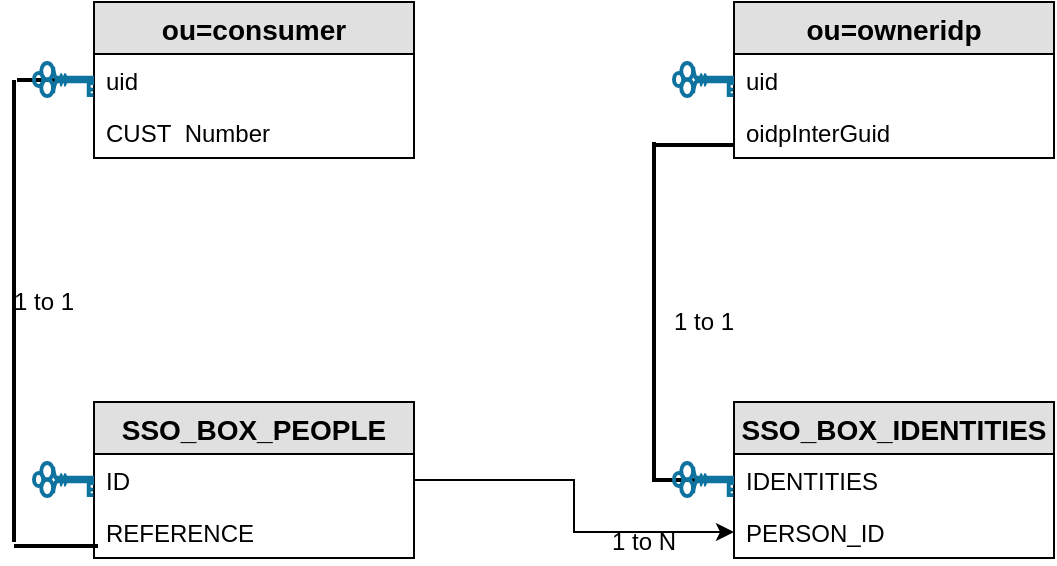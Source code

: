 <mxfile version="10.7.5" type="device"><diagram id="eB9VZci2_xPmvqfIBcxr" name="Page-1"><mxGraphModel dx="716" dy="424" grid="1" gridSize="10" guides="1" tooltips="1" connect="1" arrows="1" fold="1" page="1" pageScale="1" pageWidth="850" pageHeight="1100" math="0" shadow="0"><root><mxCell id="0"/><mxCell id="1" parent="0"/><mxCell id="EFuK6oCw82n_PRfD9G7G-1" value="ou=consumer" style="swimlane;fontStyle=1;childLayout=stackLayout;horizontal=1;startSize=26;fillColor=#e0e0e0;horizontalStack=0;resizeParent=1;resizeParentMax=0;resizeLast=0;collapsible=1;marginBottom=0;swimlaneFillColor=#ffffff;align=center;fontSize=14;" vertex="1" parent="1"><mxGeometry x="80" y="40" width="160" height="78" as="geometry"/></mxCell><mxCell id="EFuK6oCw82n_PRfD9G7G-2" value="uid" style="text;strokeColor=none;fillColor=none;spacingLeft=4;spacingRight=4;overflow=hidden;rotatable=0;points=[[0,0.5],[1,0.5]];portConstraint=eastwest;fontSize=12;" vertex="1" parent="EFuK6oCw82n_PRfD9G7G-1"><mxGeometry y="26" width="160" height="26" as="geometry"/></mxCell><mxCell id="EFuK6oCw82n_PRfD9G7G-35" value="CUST  Number" style="text;strokeColor=none;fillColor=none;spacingLeft=4;spacingRight=4;overflow=hidden;rotatable=0;points=[[0,0.5],[1,0.5]];portConstraint=eastwest;fontSize=12;" vertex="1" parent="EFuK6oCw82n_PRfD9G7G-1"><mxGeometry y="52" width="160" height="26" as="geometry"/></mxCell><mxCell id="EFuK6oCw82n_PRfD9G7G-13" value="ou=owneridp" style="swimlane;fontStyle=1;childLayout=stackLayout;horizontal=1;startSize=26;fillColor=#e0e0e0;horizontalStack=0;resizeParent=1;resizeParentMax=0;resizeLast=0;collapsible=1;marginBottom=0;swimlaneFillColor=#ffffff;align=center;fontSize=14;" vertex="1" parent="1"><mxGeometry x="400" y="40" width="160" height="78" as="geometry"/></mxCell><mxCell id="EFuK6oCw82n_PRfD9G7G-14" value="uid" style="text;strokeColor=none;fillColor=none;spacingLeft=4;spacingRight=4;overflow=hidden;rotatable=0;points=[[0,0.5],[1,0.5]];portConstraint=eastwest;fontSize=12;" vertex="1" parent="EFuK6oCw82n_PRfD9G7G-13"><mxGeometry y="26" width="160" height="26" as="geometry"/></mxCell><mxCell id="EFuK6oCw82n_PRfD9G7G-15" value="oidpInterGuid" style="text;strokeColor=none;fillColor=none;spacingLeft=4;spacingRight=4;overflow=hidden;rotatable=0;points=[[0,0.5],[1,0.5]];portConstraint=eastwest;fontSize=12;" vertex="1" parent="EFuK6oCw82n_PRfD9G7G-13"><mxGeometry y="52" width="160" height="26" as="geometry"/></mxCell><mxCell id="EFuK6oCw82n_PRfD9G7G-16" value="SSO_BOX_PEOPLE" style="swimlane;fontStyle=1;childLayout=stackLayout;horizontal=1;startSize=26;fillColor=#e0e0e0;horizontalStack=0;resizeParent=1;resizeParentMax=0;resizeLast=0;collapsible=1;marginBottom=0;swimlaneFillColor=#ffffff;align=center;fontSize=14;" vertex="1" parent="1"><mxGeometry x="80" y="240" width="160" height="78" as="geometry"/></mxCell><mxCell id="EFuK6oCw82n_PRfD9G7G-17" value="ID" style="text;strokeColor=none;fillColor=none;spacingLeft=4;spacingRight=4;overflow=hidden;rotatable=0;points=[[0,0.5],[1,0.5]];portConstraint=eastwest;fontSize=12;" vertex="1" parent="EFuK6oCw82n_PRfD9G7G-16"><mxGeometry y="26" width="160" height="26" as="geometry"/></mxCell><mxCell id="EFuK6oCw82n_PRfD9G7G-18" value="REFERENCE" style="text;strokeColor=none;fillColor=none;spacingLeft=4;spacingRight=4;overflow=hidden;rotatable=0;points=[[0,0.5],[1,0.5]];portConstraint=eastwest;fontSize=12;" vertex="1" parent="EFuK6oCw82n_PRfD9G7G-16"><mxGeometry y="52" width="160" height="26" as="geometry"/></mxCell><mxCell id="EFuK6oCw82n_PRfD9G7G-19" value="SSO_BOX_IDENTITIES" style="swimlane;fontStyle=1;childLayout=stackLayout;horizontal=1;startSize=26;fillColor=#e0e0e0;horizontalStack=0;resizeParent=1;resizeParentMax=0;resizeLast=0;collapsible=1;marginBottom=0;swimlaneFillColor=#ffffff;align=center;fontSize=14;" vertex="1" parent="1"><mxGeometry x="400" y="240" width="160" height="78" as="geometry"/></mxCell><mxCell id="EFuK6oCw82n_PRfD9G7G-20" value="IDENTITIES" style="text;strokeColor=none;fillColor=none;spacingLeft=4;spacingRight=4;overflow=hidden;rotatable=0;points=[[0,0.5],[1,0.5]];portConstraint=eastwest;fontSize=12;" vertex="1" parent="EFuK6oCw82n_PRfD9G7G-19"><mxGeometry y="26" width="160" height="26" as="geometry"/></mxCell><mxCell id="EFuK6oCw82n_PRfD9G7G-21" value="PERSON_ID" style="text;strokeColor=none;fillColor=none;spacingLeft=4;spacingRight=4;overflow=hidden;rotatable=0;points=[[0,0.5],[1,0.5]];portConstraint=eastwest;fontSize=12;" vertex="1" parent="EFuK6oCw82n_PRfD9G7G-19"><mxGeometry y="52" width="160" height="26" as="geometry"/></mxCell><mxCell id="EFuK6oCw82n_PRfD9G7G-26" value="" style="line;strokeWidth=2;direction=south;html=1;" vertex="1" parent="1"><mxGeometry x="35" y="79" width="10" height="231" as="geometry"/></mxCell><mxCell id="EFuK6oCw82n_PRfD9G7G-27" value="" style="line;strokeWidth=2;direction=south;html=1;rotation=90;" vertex="1" parent="1"><mxGeometry x="56" y="291" width="10" height="42" as="geometry"/></mxCell><mxCell id="EFuK6oCw82n_PRfD9G7G-28" value="" style="line;strokeWidth=2;direction=south;html=1;rotation=90;" vertex="1" parent="1"><mxGeometry x="56" y="59.5" width="10" height="39" as="geometry"/></mxCell><mxCell id="EFuK6oCw82n_PRfD9G7G-33" value="" style="line;strokeWidth=2;direction=south;html=1;rotation=90;" vertex="1" parent="1"><mxGeometry x="375" y="92" width="10" height="39" as="geometry"/></mxCell><mxCell id="EFuK6oCw82n_PRfD9G7G-34" value="" style="line;strokeWidth=2;direction=south;html=1;rotation=90;" vertex="1" parent="1"><mxGeometry x="375" y="259.5" width="10" height="39" as="geometry"/></mxCell><mxCell id="EFuK6oCw82n_PRfD9G7G-36" value="" style="line;strokeWidth=2;direction=south;html=1;" vertex="1" parent="1"><mxGeometry x="355" y="110" width="10" height="170" as="geometry"/></mxCell><mxCell id="EFuK6oCw82n_PRfD9G7G-37" value="" style="shape=mxgraph.cisco.misc.key;html=1;pointerEvents=1;dashed=0;fillColor=#036897;strokeColor=#ffffff;strokeWidth=2;verticalLabelPosition=bottom;verticalAlign=top;align=center;outlineConnect=0;" vertex="1" parent="1"><mxGeometry x="50" y="70.5" width="30" height="17" as="geometry"/></mxCell><mxCell id="EFuK6oCw82n_PRfD9G7G-41" value="" style="shape=mxgraph.cisco.misc.key;html=1;pointerEvents=1;dashed=0;fillColor=#036897;strokeColor=#ffffff;strokeWidth=2;verticalLabelPosition=bottom;verticalAlign=top;align=center;outlineConnect=0;" vertex="1" parent="1"><mxGeometry x="370" y="70.5" width="30" height="17" as="geometry"/></mxCell><mxCell id="EFuK6oCw82n_PRfD9G7G-42" value="" style="shape=mxgraph.cisco.misc.key;html=1;pointerEvents=1;dashed=0;fillColor=#036897;strokeColor=#ffffff;strokeWidth=2;verticalLabelPosition=bottom;verticalAlign=top;align=center;outlineConnect=0;" vertex="1" parent="1"><mxGeometry x="370" y="270.5" width="30" height="17" as="geometry"/></mxCell><mxCell id="EFuK6oCw82n_PRfD9G7G-46" value="1 to 1" style="text;html=1;strokeColor=none;fillColor=none;align=center;verticalAlign=middle;whiteSpace=wrap;rounded=0;" vertex="1" parent="1"><mxGeometry x="35" y="189.5" width="40" as="geometry"/></mxCell><mxCell id="EFuK6oCw82n_PRfD9G7G-50" value="1 to N" style="text;html=1;strokeColor=none;fillColor=none;align=center;verticalAlign=middle;whiteSpace=wrap;rounded=0;" vertex="1" parent="1"><mxGeometry x="335" y="310" width="40" as="geometry"/></mxCell><mxCell id="EFuK6oCw82n_PRfD9G7G-51" style="edgeStyle=orthogonalEdgeStyle;rounded=0;orthogonalLoop=1;jettySize=auto;html=1;entryX=0;entryY=0.5;entryDx=0;entryDy=0;" edge="1" parent="1" source="EFuK6oCw82n_PRfD9G7G-17" target="EFuK6oCw82n_PRfD9G7G-21"><mxGeometry relative="1" as="geometry"/></mxCell><mxCell id="EFuK6oCw82n_PRfD9G7G-52" value="1 to 1" style="text;html=1;strokeColor=none;fillColor=none;align=center;verticalAlign=middle;whiteSpace=wrap;rounded=0;" vertex="1" parent="1"><mxGeometry x="365" y="199.5" width="40" as="geometry"/></mxCell><mxCell id="EFuK6oCw82n_PRfD9G7G-53" value="" style="shape=mxgraph.cisco.misc.key;html=1;pointerEvents=1;dashed=0;fillColor=#036897;strokeColor=#ffffff;strokeWidth=2;verticalLabelPosition=bottom;verticalAlign=top;align=center;outlineConnect=0;" vertex="1" parent="1"><mxGeometry x="50" y="270.5" width="30" height="17" as="geometry"/></mxCell></root></mxGraphModel></diagram></mxfile>